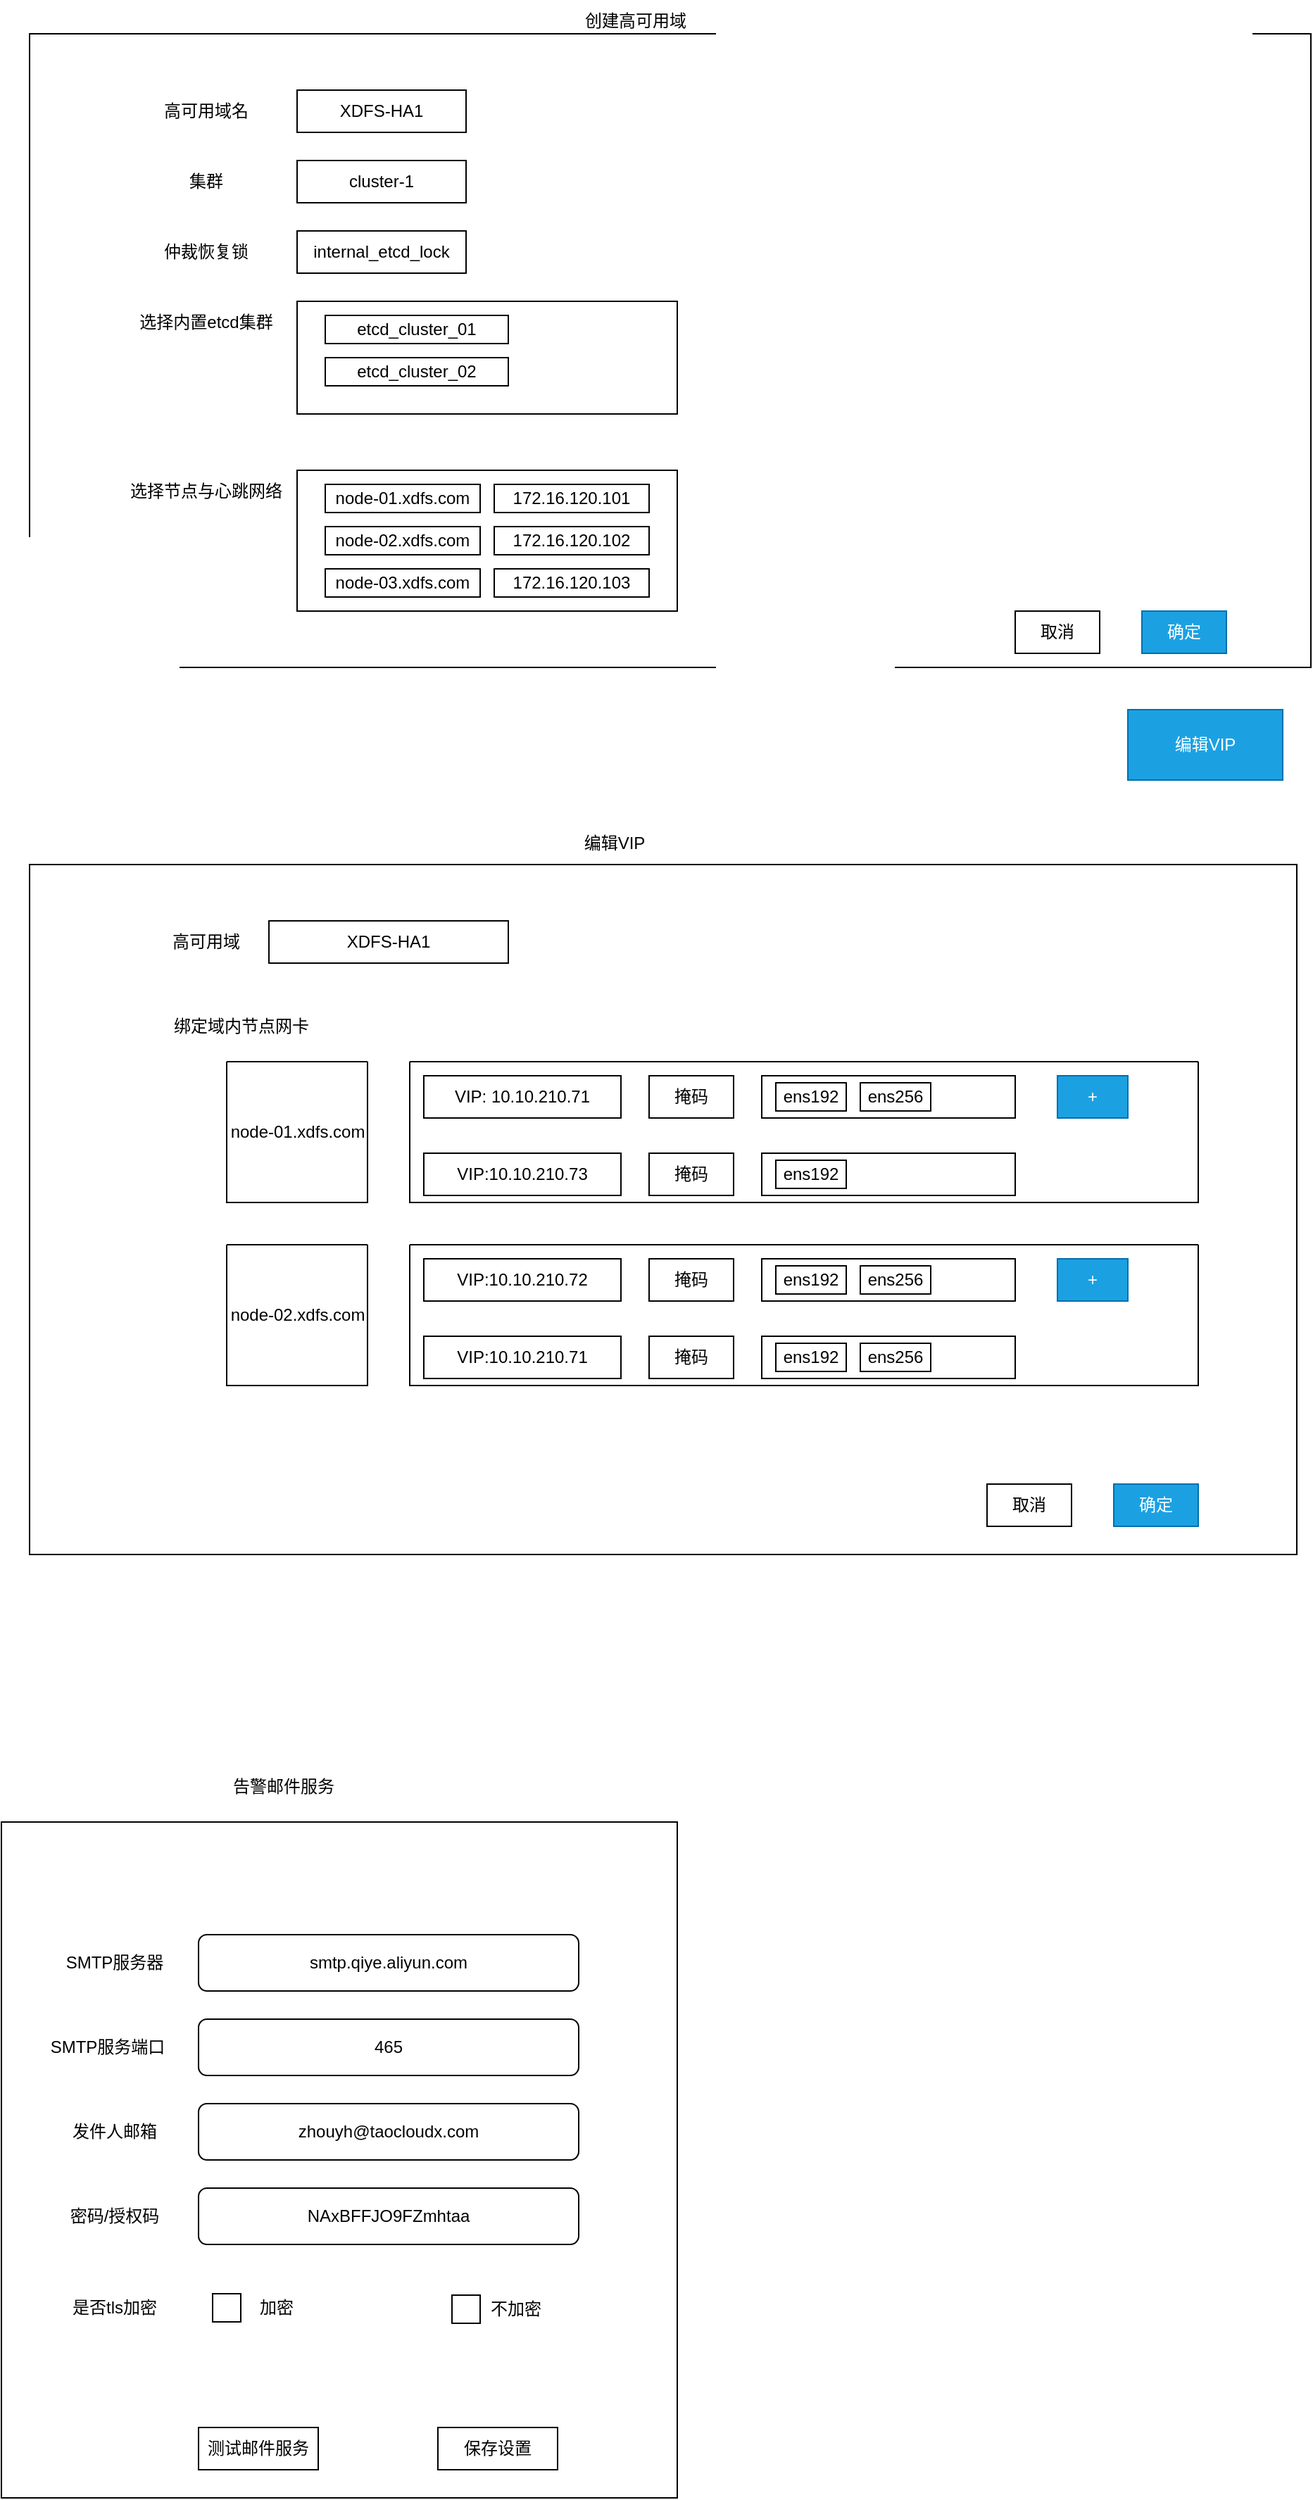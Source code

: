 <mxfile version="24.2.5" type="github">
  <diagram name="第 1 页" id="poXkyj1D6vsKRv6Gx0ub">
    <mxGraphModel dx="1317" dy="1839" grid="1" gridSize="10" guides="1" tooltips="1" connect="1" arrows="1" fold="1" page="1" pageScale="1" pageWidth="1169" pageHeight="827" math="0" shadow="0">
      <root>
        <mxCell id="0" />
        <mxCell id="1" parent="0" />
        <mxCell id="ZORYQNpbHHB4bYGUqCD_-1" value="编辑VIP" style="rounded=0;whiteSpace=wrap;html=1;fillColor=#1ba1e2;fontColor=#ffffff;strokeColor=#006EAF;" parent="1" vertex="1">
          <mxGeometry x="950" y="90" width="110" height="50" as="geometry" />
        </mxCell>
        <mxCell id="ZORYQNpbHHB4bYGUqCD_-2" value="" style="rounded=0;whiteSpace=wrap;html=1;" parent="1" vertex="1">
          <mxGeometry x="170" y="200" width="900" height="490" as="geometry" />
        </mxCell>
        <mxCell id="ZORYQNpbHHB4bYGUqCD_-3" value="编辑VIP" style="text;html=1;align=center;verticalAlign=middle;resizable=0;points=[];autosize=1;strokeColor=none;fillColor=none;" parent="1" vertex="1">
          <mxGeometry x="550" y="170" width="70" height="30" as="geometry" />
        </mxCell>
        <mxCell id="ZORYQNpbHHB4bYGUqCD_-4" value="高可用域" style="text;html=1;align=center;verticalAlign=middle;resizable=0;points=[];autosize=1;strokeColor=none;fillColor=none;" parent="1" vertex="1">
          <mxGeometry x="260" y="240" width="70" height="30" as="geometry" />
        </mxCell>
        <mxCell id="ZORYQNpbHHB4bYGUqCD_-5" value="XDFS-HA1" style="rounded=0;whiteSpace=wrap;html=1;" parent="1" vertex="1">
          <mxGeometry x="340" y="240" width="170" height="30" as="geometry" />
        </mxCell>
        <mxCell id="ZORYQNpbHHB4bYGUqCD_-7" value="绑定域内节点网卡" style="text;html=1;align=center;verticalAlign=middle;resizable=0;points=[];autosize=1;strokeColor=none;fillColor=none;" parent="1" vertex="1">
          <mxGeometry x="260" y="300" width="120" height="30" as="geometry" />
        </mxCell>
        <mxCell id="ZORYQNpbHHB4bYGUqCD_-8" value="VIP" style="rounded=0;whiteSpace=wrap;html=1;" parent="1" vertex="1">
          <mxGeometry x="450" y="350" width="140" height="30" as="geometry" />
        </mxCell>
        <mxCell id="ZORYQNpbHHB4bYGUqCD_-9" value="掩码" style="rounded=0;whiteSpace=wrap;html=1;" parent="1" vertex="1">
          <mxGeometry x="610" y="350" width="60" height="30" as="geometry" />
        </mxCell>
        <mxCell id="ZORYQNpbHHB4bYGUqCD_-10" value="" style="rounded=0;whiteSpace=wrap;html=1;" parent="1" vertex="1">
          <mxGeometry x="690" y="350" width="180" height="30" as="geometry" />
        </mxCell>
        <mxCell id="ZORYQNpbHHB4bYGUqCD_-11" value="ens192" style="rounded=0;whiteSpace=wrap;html=1;" parent="1" vertex="1">
          <mxGeometry x="700" y="355" width="50" height="20" as="geometry" />
        </mxCell>
        <mxCell id="ZORYQNpbHHB4bYGUqCD_-12" value="ens256" style="rounded=0;whiteSpace=wrap;html=1;" parent="1" vertex="1">
          <mxGeometry x="760" y="355" width="50" height="20" as="geometry" />
        </mxCell>
        <mxCell id="ZORYQNpbHHB4bYGUqCD_-13" value="node-01.xdfs.com" style="text;html=1;align=center;verticalAlign=middle;resizable=0;points=[];autosize=1;strokeColor=none;fillColor=none;" parent="1" vertex="1">
          <mxGeometry x="300" y="375" width="120" height="30" as="geometry" />
        </mxCell>
        <mxCell id="ZORYQNpbHHB4bYGUqCD_-14" value="VIP: 10.10.210.71" style="rounded=0;whiteSpace=wrap;html=1;" parent="1" vertex="1">
          <mxGeometry x="450" y="350" width="140" height="30" as="geometry" />
        </mxCell>
        <mxCell id="ZORYQNpbHHB4bYGUqCD_-15" value="掩码" style="rounded=0;whiteSpace=wrap;html=1;" parent="1" vertex="1">
          <mxGeometry x="610" y="350" width="60" height="30" as="geometry" />
        </mxCell>
        <mxCell id="ZORYQNpbHHB4bYGUqCD_-16" value="ens192" style="rounded=0;whiteSpace=wrap;html=1;" parent="1" vertex="1">
          <mxGeometry x="700" y="355" width="50" height="20" as="geometry" />
        </mxCell>
        <mxCell id="ZORYQNpbHHB4bYGUqCD_-17" value="ens256" style="rounded=0;whiteSpace=wrap;html=1;" parent="1" vertex="1">
          <mxGeometry x="760" y="355" width="50" height="20" as="geometry" />
        </mxCell>
        <mxCell id="ZORYQNpbHHB4bYGUqCD_-18" value="" style="rounded=0;whiteSpace=wrap;html=1;" parent="1" vertex="1">
          <mxGeometry x="690" y="405" width="180" height="30" as="geometry" />
        </mxCell>
        <mxCell id="ZORYQNpbHHB4bYGUqCD_-20" value="VIP:10.10.210.73" style="rounded=0;whiteSpace=wrap;html=1;" parent="1" vertex="1">
          <mxGeometry x="450" y="405" width="140" height="30" as="geometry" />
        </mxCell>
        <mxCell id="ZORYQNpbHHB4bYGUqCD_-21" value="掩码" style="rounded=0;whiteSpace=wrap;html=1;" parent="1" vertex="1">
          <mxGeometry x="610" y="405" width="60" height="30" as="geometry" />
        </mxCell>
        <mxCell id="ZORYQNpbHHB4bYGUqCD_-22" value="ens192" style="rounded=0;whiteSpace=wrap;html=1;" parent="1" vertex="1">
          <mxGeometry x="700" y="410" width="50" height="20" as="geometry" />
        </mxCell>
        <mxCell id="ZORYQNpbHHB4bYGUqCD_-24" value="+" style="rounded=0;whiteSpace=wrap;html=1;fillColor=#1ba1e2;fontColor=#ffffff;strokeColor=#006EAF;" parent="1" vertex="1">
          <mxGeometry x="900" y="350" width="50" height="30" as="geometry" />
        </mxCell>
        <mxCell id="ZORYQNpbHHB4bYGUqCD_-26" value="" style="swimlane;startSize=0;" parent="1" vertex="1">
          <mxGeometry x="310" y="340" width="100" height="100" as="geometry" />
        </mxCell>
        <mxCell id="ZORYQNpbHHB4bYGUqCD_-27" value="" style="swimlane;startSize=0;" parent="1" vertex="1">
          <mxGeometry x="440" y="340" width="560" height="100" as="geometry" />
        </mxCell>
        <mxCell id="ZORYQNpbHHB4bYGUqCD_-28" value="" style="rounded=0;whiteSpace=wrap;html=1;" parent="1" vertex="1">
          <mxGeometry x="690" y="480" width="180" height="30" as="geometry" />
        </mxCell>
        <mxCell id="ZORYQNpbHHB4bYGUqCD_-29" value="node-02.xdfs.com" style="text;html=1;align=center;verticalAlign=middle;resizable=0;points=[];autosize=1;strokeColor=none;fillColor=none;" parent="1" vertex="1">
          <mxGeometry x="300" y="505" width="120" height="30" as="geometry" />
        </mxCell>
        <mxCell id="ZORYQNpbHHB4bYGUqCD_-30" value="VIP:10.10.210.72" style="rounded=0;whiteSpace=wrap;html=1;" parent="1" vertex="1">
          <mxGeometry x="450" y="480" width="140" height="30" as="geometry" />
        </mxCell>
        <mxCell id="ZORYQNpbHHB4bYGUqCD_-31" value="掩码" style="rounded=0;whiteSpace=wrap;html=1;" parent="1" vertex="1">
          <mxGeometry x="610" y="480" width="60" height="30" as="geometry" />
        </mxCell>
        <mxCell id="ZORYQNpbHHB4bYGUqCD_-32" value="ens192" style="rounded=0;whiteSpace=wrap;html=1;" parent="1" vertex="1">
          <mxGeometry x="700" y="485" width="50" height="20" as="geometry" />
        </mxCell>
        <mxCell id="ZORYQNpbHHB4bYGUqCD_-33" value="ens256" style="rounded=0;whiteSpace=wrap;html=1;" parent="1" vertex="1">
          <mxGeometry x="760" y="485" width="50" height="20" as="geometry" />
        </mxCell>
        <mxCell id="ZORYQNpbHHB4bYGUqCD_-34" value="" style="rounded=0;whiteSpace=wrap;html=1;" parent="1" vertex="1">
          <mxGeometry x="690" y="535" width="180" height="30" as="geometry" />
        </mxCell>
        <mxCell id="ZORYQNpbHHB4bYGUqCD_-35" value="VIP:10.10.210.71" style="rounded=0;whiteSpace=wrap;html=1;" parent="1" vertex="1">
          <mxGeometry x="450" y="535" width="140" height="30" as="geometry" />
        </mxCell>
        <mxCell id="ZORYQNpbHHB4bYGUqCD_-36" value="掩码" style="rounded=0;whiteSpace=wrap;html=1;" parent="1" vertex="1">
          <mxGeometry x="610" y="535" width="60" height="30" as="geometry" />
        </mxCell>
        <mxCell id="ZORYQNpbHHB4bYGUqCD_-37" value="ens192" style="rounded=0;whiteSpace=wrap;html=1;" parent="1" vertex="1">
          <mxGeometry x="700" y="540" width="50" height="20" as="geometry" />
        </mxCell>
        <mxCell id="ZORYQNpbHHB4bYGUqCD_-38" value="ens256" style="rounded=0;whiteSpace=wrap;html=1;" parent="1" vertex="1">
          <mxGeometry x="760" y="540" width="50" height="20" as="geometry" />
        </mxCell>
        <mxCell id="ZORYQNpbHHB4bYGUqCD_-39" value="+" style="rounded=0;whiteSpace=wrap;html=1;fillColor=#1ba1e2;fontColor=#ffffff;strokeColor=#006EAF;" parent="1" vertex="1">
          <mxGeometry x="900" y="480" width="50" height="30" as="geometry" />
        </mxCell>
        <mxCell id="ZORYQNpbHHB4bYGUqCD_-40" value="" style="swimlane;startSize=0;" parent="1" vertex="1">
          <mxGeometry x="310" y="470" width="100" height="100" as="geometry" />
        </mxCell>
        <mxCell id="ZORYQNpbHHB4bYGUqCD_-41" value="" style="swimlane;startSize=0;" parent="1" vertex="1">
          <mxGeometry x="440" y="470" width="560" height="100" as="geometry" />
        </mxCell>
        <mxCell id="ZORYQNpbHHB4bYGUqCD_-42" value="取消" style="rounded=0;whiteSpace=wrap;html=1;" parent="1" vertex="1">
          <mxGeometry x="850" y="640" width="60" height="30" as="geometry" />
        </mxCell>
        <mxCell id="ZORYQNpbHHB4bYGUqCD_-43" value="确定" style="rounded=0;whiteSpace=wrap;html=1;fillColor=#1ba1e2;fontColor=#ffffff;strokeColor=#006EAF;" parent="1" vertex="1">
          <mxGeometry x="940" y="640" width="60" height="30" as="geometry" />
        </mxCell>
        <mxCell id="ZORYQNpbHHB4bYGUqCD_-44" value="" style="rounded=0;whiteSpace=wrap;html=1;" parent="1" vertex="1">
          <mxGeometry x="170" y="-390" width="910" height="450" as="geometry" />
        </mxCell>
        <mxCell id="ZORYQNpbHHB4bYGUqCD_-45" value="创建高可用域" style="text;html=1;align=center;verticalAlign=middle;resizable=0;points=[];autosize=1;strokeColor=none;fillColor=none;" parent="1" vertex="1">
          <mxGeometry x="550" y="-414" width="100" height="30" as="geometry" />
        </mxCell>
        <mxCell id="ZORYQNpbHHB4bYGUqCD_-46" value="高可用域名" style="text;html=1;align=center;verticalAlign=middle;resizable=0;points=[];autosize=1;strokeColor=none;fillColor=none;" parent="1" vertex="1">
          <mxGeometry x="255" y="-350" width="80" height="30" as="geometry" />
        </mxCell>
        <mxCell id="ZORYQNpbHHB4bYGUqCD_-47" value="XDFS-HA1" style="rounded=0;whiteSpace=wrap;html=1;" parent="1" vertex="1">
          <mxGeometry x="360" y="-350" width="120" height="30" as="geometry" />
        </mxCell>
        <mxCell id="ZORYQNpbHHB4bYGUqCD_-48" value="集群" style="text;html=1;align=center;verticalAlign=middle;resizable=0;points=[];autosize=1;strokeColor=none;fillColor=none;" parent="1" vertex="1">
          <mxGeometry x="270" y="-300" width="50" height="30" as="geometry" />
        </mxCell>
        <mxCell id="ZORYQNpbHHB4bYGUqCD_-49" value="cluster-1" style="rounded=0;whiteSpace=wrap;html=1;" parent="1" vertex="1">
          <mxGeometry x="360" y="-300" width="120" height="30" as="geometry" />
        </mxCell>
        <mxCell id="ZORYQNpbHHB4bYGUqCD_-50" value="仲裁恢复锁" style="text;html=1;align=center;verticalAlign=middle;resizable=0;points=[];autosize=1;strokeColor=none;fillColor=none;" parent="1" vertex="1">
          <mxGeometry x="255" y="-250" width="80" height="30" as="geometry" />
        </mxCell>
        <mxCell id="ZORYQNpbHHB4bYGUqCD_-51" value="internal_etcd_lock" style="rounded=0;whiteSpace=wrap;html=1;" parent="1" vertex="1">
          <mxGeometry x="360" y="-250" width="120" height="30" as="geometry" />
        </mxCell>
        <mxCell id="ZORYQNpbHHB4bYGUqCD_-52" value="" style="rounded=0;whiteSpace=wrap;html=1;" parent="1" vertex="1">
          <mxGeometry x="360" y="-200" width="270" height="80" as="geometry" />
        </mxCell>
        <mxCell id="ZORYQNpbHHB4bYGUqCD_-53" value="选择内置etcd集群" style="text;html=1;align=center;verticalAlign=middle;resizable=0;points=[];autosize=1;strokeColor=none;fillColor=none;" parent="1" vertex="1">
          <mxGeometry x="235" y="-200" width="120" height="30" as="geometry" />
        </mxCell>
        <mxCell id="ZORYQNpbHHB4bYGUqCD_-54" value="etcd_cluster_01" style="rounded=0;whiteSpace=wrap;html=1;" parent="1" vertex="1">
          <mxGeometry x="380" y="-190" width="130" height="20" as="geometry" />
        </mxCell>
        <mxCell id="ZORYQNpbHHB4bYGUqCD_-55" value="etcd_cluster_02" style="rounded=0;whiteSpace=wrap;html=1;" parent="1" vertex="1">
          <mxGeometry x="380" y="-160" width="130" height="20" as="geometry" />
        </mxCell>
        <mxCell id="ZORYQNpbHHB4bYGUqCD_-56" value="" style="rounded=0;whiteSpace=wrap;html=1;" parent="1" vertex="1">
          <mxGeometry x="360" y="-80" width="270" height="100" as="geometry" />
        </mxCell>
        <mxCell id="ZORYQNpbHHB4bYGUqCD_-57" value="选择节点与心跳网络" style="text;html=1;align=center;verticalAlign=middle;resizable=0;points=[];autosize=1;strokeColor=none;fillColor=none;" parent="1" vertex="1">
          <mxGeometry x="230" y="-80" width="130" height="30" as="geometry" />
        </mxCell>
        <mxCell id="ZORYQNpbHHB4bYGUqCD_-58" value="node-01.xdfs.com" style="rounded=0;whiteSpace=wrap;html=1;" parent="1" vertex="1">
          <mxGeometry x="380" y="-70" width="110" height="20" as="geometry" />
        </mxCell>
        <mxCell id="ZORYQNpbHHB4bYGUqCD_-59" value="node-02.xdfs.com" style="rounded=0;whiteSpace=wrap;html=1;" parent="1" vertex="1">
          <mxGeometry x="380" y="-40" width="110" height="20" as="geometry" />
        </mxCell>
        <mxCell id="ZORYQNpbHHB4bYGUqCD_-60" value="node-03.xdfs.com" style="rounded=0;whiteSpace=wrap;html=1;" parent="1" vertex="1">
          <mxGeometry x="380" y="-10" width="110" height="20" as="geometry" />
        </mxCell>
        <mxCell id="ZORYQNpbHHB4bYGUqCD_-61" value="node-01.xdfs.com" style="rounded=0;whiteSpace=wrap;html=1;" parent="1" vertex="1">
          <mxGeometry x="380" y="-70" width="110" height="20" as="geometry" />
        </mxCell>
        <mxCell id="ZORYQNpbHHB4bYGUqCD_-62" value="172.16.120.102" style="rounded=0;whiteSpace=wrap;html=1;" parent="1" vertex="1">
          <mxGeometry x="500" y="-40" width="110" height="20" as="geometry" />
        </mxCell>
        <mxCell id="ZORYQNpbHHB4bYGUqCD_-63" value="172.16.120.103" style="rounded=0;whiteSpace=wrap;html=1;" parent="1" vertex="1">
          <mxGeometry x="500" y="-10" width="110" height="20" as="geometry" />
        </mxCell>
        <mxCell id="ZORYQNpbHHB4bYGUqCD_-64" value="172.16.120.101" style="rounded=0;whiteSpace=wrap;html=1;" parent="1" vertex="1">
          <mxGeometry x="500" y="-70" width="110" height="20" as="geometry" />
        </mxCell>
        <mxCell id="ZORYQNpbHHB4bYGUqCD_-65" value="取消" style="rounded=0;whiteSpace=wrap;html=1;" parent="1" vertex="1">
          <mxGeometry x="870" y="20" width="60" height="30" as="geometry" />
        </mxCell>
        <mxCell id="ZORYQNpbHHB4bYGUqCD_-66" value="确定" style="rounded=0;whiteSpace=wrap;html=1;fillColor=#1ba1e2;fontColor=#ffffff;strokeColor=#006EAF;" parent="1" vertex="1">
          <mxGeometry x="960" y="20" width="60" height="30" as="geometry" />
        </mxCell>
        <mxCell id="iZCq--ZPS89diM5ZzLBd-1" value="" style="whiteSpace=wrap;html=1;aspect=fixed;" vertex="1" parent="1">
          <mxGeometry x="150" y="880" width="480" height="480" as="geometry" />
        </mxCell>
        <mxCell id="iZCq--ZPS89diM5ZzLBd-2" value="告警邮件服务" style="text;html=1;align=center;verticalAlign=middle;resizable=0;points=[];autosize=1;strokeColor=none;fillColor=none;" vertex="1" parent="1">
          <mxGeometry x="300" y="840" width="100" height="30" as="geometry" />
        </mxCell>
        <mxCell id="iZCq--ZPS89diM5ZzLBd-3" value="smtp.qiye.aliyun.com" style="rounded=1;whiteSpace=wrap;html=1;" vertex="1" parent="1">
          <mxGeometry x="290" y="960" width="270" height="40" as="geometry" />
        </mxCell>
        <mxCell id="iZCq--ZPS89diM5ZzLBd-4" value="SMTP服务器" style="text;html=1;align=center;verticalAlign=middle;resizable=0;points=[];autosize=1;strokeColor=none;fillColor=none;" vertex="1" parent="1">
          <mxGeometry x="185" y="965" width="90" height="30" as="geometry" />
        </mxCell>
        <mxCell id="iZCq--ZPS89diM5ZzLBd-5" value="465" style="rounded=1;whiteSpace=wrap;html=1;" vertex="1" parent="1">
          <mxGeometry x="290" y="1020" width="270" height="40" as="geometry" />
        </mxCell>
        <mxCell id="iZCq--ZPS89diM5ZzLBd-6" value="SMTP服务端口" style="text;html=1;align=center;verticalAlign=middle;resizable=0;points=[];autosize=1;strokeColor=none;fillColor=none;" vertex="1" parent="1">
          <mxGeometry x="175" y="1025" width="100" height="30" as="geometry" />
        </mxCell>
        <mxCell id="iZCq--ZPS89diM5ZzLBd-7" value="zhouyh@taocloudx.com" style="rounded=1;whiteSpace=wrap;html=1;" vertex="1" parent="1">
          <mxGeometry x="290" y="1080" width="270" height="40" as="geometry" />
        </mxCell>
        <mxCell id="iZCq--ZPS89diM5ZzLBd-8" value="发件人邮箱" style="text;html=1;align=center;verticalAlign=middle;resizable=0;points=[];autosize=1;strokeColor=none;fillColor=none;" vertex="1" parent="1">
          <mxGeometry x="190" y="1085" width="80" height="30" as="geometry" />
        </mxCell>
        <mxCell id="iZCq--ZPS89diM5ZzLBd-9" value="NAxBFFJO9FZmhtaa" style="rounded=1;whiteSpace=wrap;html=1;" vertex="1" parent="1">
          <mxGeometry x="290" y="1140" width="270" height="40" as="geometry" />
        </mxCell>
        <mxCell id="iZCq--ZPS89diM5ZzLBd-10" value="密码/授权码" style="text;html=1;align=center;verticalAlign=middle;resizable=0;points=[];autosize=1;strokeColor=none;fillColor=none;" vertex="1" parent="1">
          <mxGeometry x="185" y="1145" width="90" height="30" as="geometry" />
        </mxCell>
        <mxCell id="iZCq--ZPS89diM5ZzLBd-11" value="是否tls加密" style="text;html=1;align=center;verticalAlign=middle;resizable=0;points=[];autosize=1;strokeColor=none;fillColor=none;" vertex="1" parent="1">
          <mxGeometry x="190" y="1210" width="80" height="30" as="geometry" />
        </mxCell>
        <mxCell id="iZCq--ZPS89diM5ZzLBd-12" value="" style="rounded=0;whiteSpace=wrap;html=1;" vertex="1" parent="1">
          <mxGeometry x="300" y="1215" width="20" height="20" as="geometry" />
        </mxCell>
        <mxCell id="iZCq--ZPS89diM5ZzLBd-13" value="加密" style="text;html=1;align=center;verticalAlign=middle;resizable=0;points=[];autosize=1;strokeColor=none;fillColor=none;" vertex="1" parent="1">
          <mxGeometry x="320" y="1210" width="50" height="30" as="geometry" />
        </mxCell>
        <mxCell id="iZCq--ZPS89diM5ZzLBd-14" value="" style="rounded=0;whiteSpace=wrap;html=1;" vertex="1" parent="1">
          <mxGeometry x="470" y="1216" width="20" height="20" as="geometry" />
        </mxCell>
        <mxCell id="iZCq--ZPS89diM5ZzLBd-15" value="不加密" style="text;html=1;align=center;verticalAlign=middle;resizable=0;points=[];autosize=1;strokeColor=none;fillColor=none;" vertex="1" parent="1">
          <mxGeometry x="485" y="1211" width="60" height="30" as="geometry" />
        </mxCell>
        <mxCell id="iZCq--ZPS89diM5ZzLBd-16" value="测试邮件服务" style="rounded=0;whiteSpace=wrap;html=1;" vertex="1" parent="1">
          <mxGeometry x="290" y="1310" width="85" height="30" as="geometry" />
        </mxCell>
        <mxCell id="iZCq--ZPS89diM5ZzLBd-17" value="保存设置" style="rounded=0;whiteSpace=wrap;html=1;" vertex="1" parent="1">
          <mxGeometry x="460" y="1310" width="85" height="30" as="geometry" />
        </mxCell>
      </root>
    </mxGraphModel>
  </diagram>
</mxfile>
